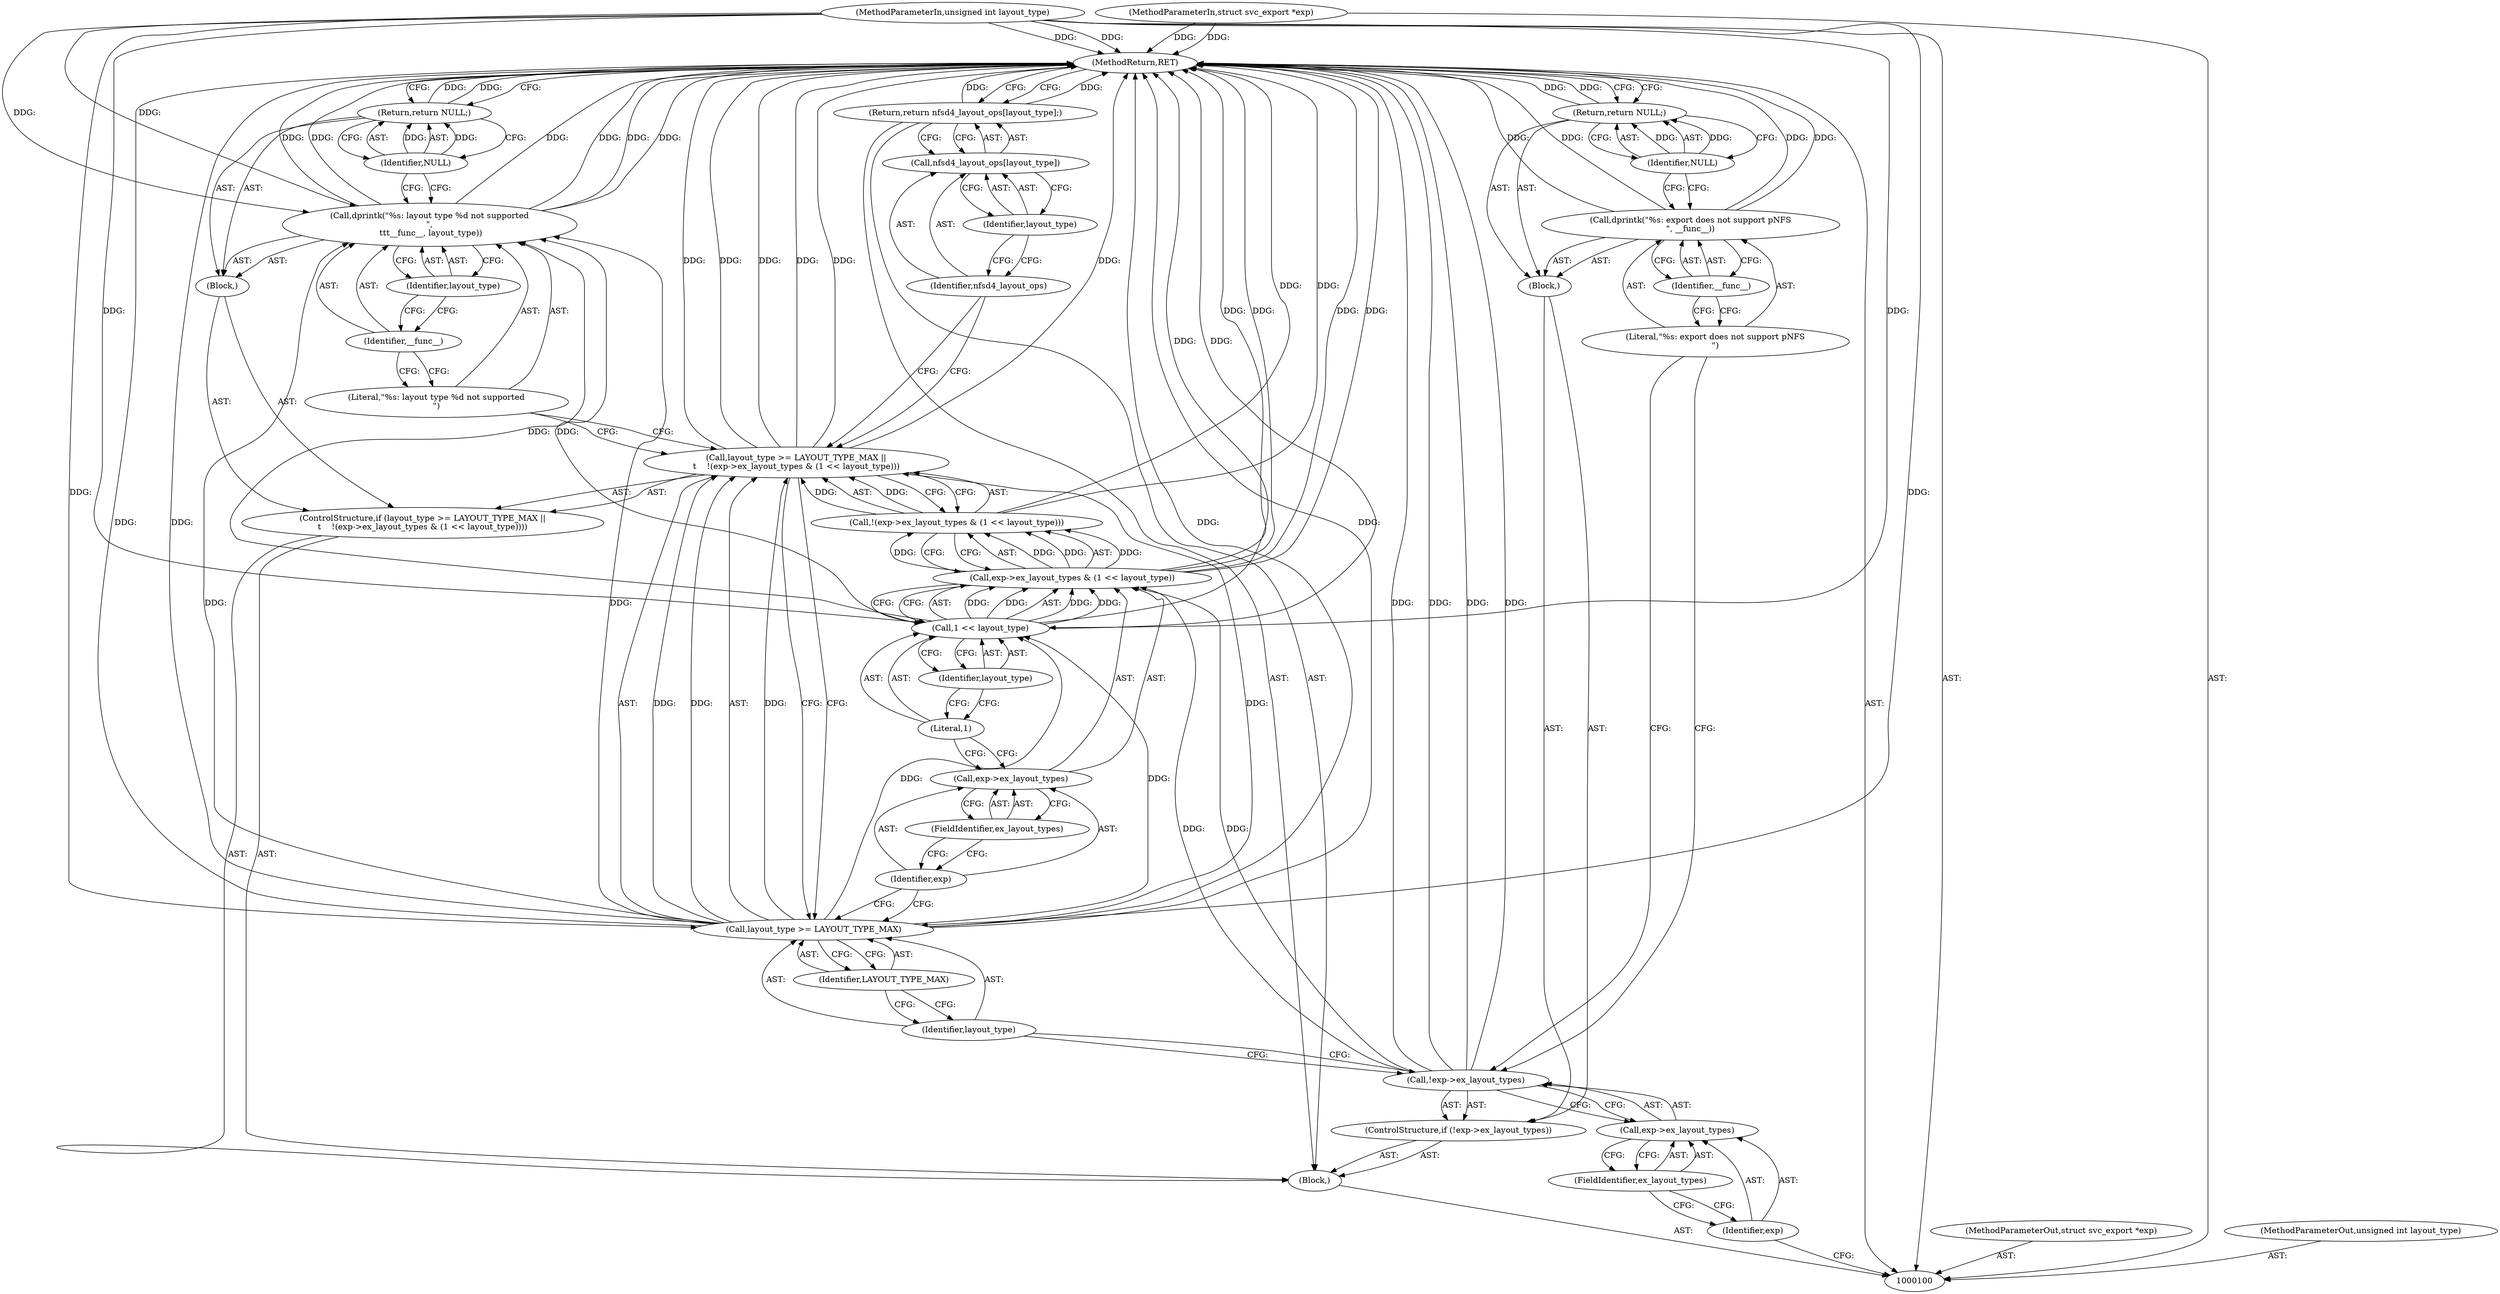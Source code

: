 digraph "0_linux_c70422f760c120480fee4de6c38804c72aa26bc1_9" {
"1000139" [label="(MethodReturn,RET)"];
"1000101" [label="(MethodParameterIn,struct svc_export *exp)"];
"1000187" [label="(MethodParameterOut,struct svc_export *exp)"];
"1000102" [label="(MethodParameterIn,unsigned int layout_type)"];
"1000188" [label="(MethodParameterOut,unsigned int layout_type)"];
"1000130" [label="(Literal,\"%s: layout type %d not supported\n\")"];
"1000129" [label="(Call,dprintk(\"%s: layout type %d not supported\n\",\n \t\t\t__func__, layout_type))"];
"1000132" [label="(Identifier,layout_type)"];
"1000131" [label="(Identifier,__func__)"];
"1000134" [label="(Identifier,NULL)"];
"1000133" [label="(Return,return NULL;)"];
"1000135" [label="(Return,return nfsd4_layout_ops[layout_type];)"];
"1000138" [label="(Identifier,layout_type)"];
"1000136" [label="(Call,nfsd4_layout_ops[layout_type])"];
"1000137" [label="(Identifier,nfsd4_layout_ops)"];
"1000103" [label="(Block,)"];
"1000104" [label="(ControlStructure,if (!exp->ex_layout_types))"];
"1000108" [label="(FieldIdentifier,ex_layout_types)"];
"1000109" [label="(Block,)"];
"1000105" [label="(Call,!exp->ex_layout_types)"];
"1000106" [label="(Call,exp->ex_layout_types)"];
"1000107" [label="(Identifier,exp)"];
"1000111" [label="(Literal,\"%s: export does not support pNFS\n\")"];
"1000110" [label="(Call,dprintk(\"%s: export does not support pNFS\n\", __func__))"];
"1000112" [label="(Identifier,__func__)"];
"1000114" [label="(Identifier,NULL)"];
"1000113" [label="(Return,return NULL;)"];
"1000115" [label="(ControlStructure,if (layout_type >= LAYOUT_TYPE_MAX ||\n\t    !(exp->ex_layout_types & (1 << layout_type))))"];
"1000119" [label="(Identifier,LAYOUT_TYPE_MAX)"];
"1000116" [label="(Call,layout_type >= LAYOUT_TYPE_MAX ||\n\t    !(exp->ex_layout_types & (1 << layout_type)))"];
"1000117" [label="(Call,layout_type >= LAYOUT_TYPE_MAX)"];
"1000118" [label="(Identifier,layout_type)"];
"1000124" [label="(FieldIdentifier,ex_layout_types)"];
"1000125" [label="(Call,1 << layout_type)"];
"1000126" [label="(Literal,1)"];
"1000127" [label="(Identifier,layout_type)"];
"1000120" [label="(Call,!(exp->ex_layout_types & (1 << layout_type)))"];
"1000128" [label="(Block,)"];
"1000121" [label="(Call,exp->ex_layout_types & (1 << layout_type))"];
"1000122" [label="(Call,exp->ex_layout_types)"];
"1000123" [label="(Identifier,exp)"];
"1000139" -> "1000100"  [label="AST: "];
"1000139" -> "1000113"  [label="CFG: "];
"1000139" -> "1000133"  [label="CFG: "];
"1000139" -> "1000135"  [label="CFG: "];
"1000116" -> "1000139"  [label="DDG: "];
"1000116" -> "1000139"  [label="DDG: "];
"1000116" -> "1000139"  [label="DDG: "];
"1000121" -> "1000139"  [label="DDG: "];
"1000121" -> "1000139"  [label="DDG: "];
"1000105" -> "1000139"  [label="DDG: "];
"1000105" -> "1000139"  [label="DDG: "];
"1000129" -> "1000139"  [label="DDG: "];
"1000129" -> "1000139"  [label="DDG: "];
"1000129" -> "1000139"  [label="DDG: "];
"1000120" -> "1000139"  [label="DDG: "];
"1000125" -> "1000139"  [label="DDG: "];
"1000117" -> "1000139"  [label="DDG: "];
"1000117" -> "1000139"  [label="DDG: "];
"1000102" -> "1000139"  [label="DDG: "];
"1000110" -> "1000139"  [label="DDG: "];
"1000110" -> "1000139"  [label="DDG: "];
"1000101" -> "1000139"  [label="DDG: "];
"1000135" -> "1000139"  [label="DDG: "];
"1000133" -> "1000139"  [label="DDG: "];
"1000113" -> "1000139"  [label="DDG: "];
"1000101" -> "1000100"  [label="AST: "];
"1000101" -> "1000139"  [label="DDG: "];
"1000187" -> "1000100"  [label="AST: "];
"1000102" -> "1000100"  [label="AST: "];
"1000102" -> "1000139"  [label="DDG: "];
"1000102" -> "1000117"  [label="DDG: "];
"1000102" -> "1000125"  [label="DDG: "];
"1000102" -> "1000129"  [label="DDG: "];
"1000188" -> "1000100"  [label="AST: "];
"1000130" -> "1000129"  [label="AST: "];
"1000130" -> "1000116"  [label="CFG: "];
"1000131" -> "1000130"  [label="CFG: "];
"1000129" -> "1000128"  [label="AST: "];
"1000129" -> "1000132"  [label="CFG: "];
"1000130" -> "1000129"  [label="AST: "];
"1000131" -> "1000129"  [label="AST: "];
"1000132" -> "1000129"  [label="AST: "];
"1000134" -> "1000129"  [label="CFG: "];
"1000129" -> "1000139"  [label="DDG: "];
"1000129" -> "1000139"  [label="DDG: "];
"1000129" -> "1000139"  [label="DDG: "];
"1000125" -> "1000129"  [label="DDG: "];
"1000117" -> "1000129"  [label="DDG: "];
"1000102" -> "1000129"  [label="DDG: "];
"1000132" -> "1000129"  [label="AST: "];
"1000132" -> "1000131"  [label="CFG: "];
"1000129" -> "1000132"  [label="CFG: "];
"1000131" -> "1000129"  [label="AST: "];
"1000131" -> "1000130"  [label="CFG: "];
"1000132" -> "1000131"  [label="CFG: "];
"1000134" -> "1000133"  [label="AST: "];
"1000134" -> "1000129"  [label="CFG: "];
"1000133" -> "1000134"  [label="CFG: "];
"1000134" -> "1000133"  [label="DDG: "];
"1000133" -> "1000128"  [label="AST: "];
"1000133" -> "1000134"  [label="CFG: "];
"1000134" -> "1000133"  [label="AST: "];
"1000139" -> "1000133"  [label="CFG: "];
"1000133" -> "1000139"  [label="DDG: "];
"1000134" -> "1000133"  [label="DDG: "];
"1000135" -> "1000103"  [label="AST: "];
"1000135" -> "1000136"  [label="CFG: "];
"1000136" -> "1000135"  [label="AST: "];
"1000139" -> "1000135"  [label="CFG: "];
"1000135" -> "1000139"  [label="DDG: "];
"1000138" -> "1000136"  [label="AST: "];
"1000138" -> "1000137"  [label="CFG: "];
"1000136" -> "1000138"  [label="CFG: "];
"1000136" -> "1000135"  [label="AST: "];
"1000136" -> "1000138"  [label="CFG: "];
"1000137" -> "1000136"  [label="AST: "];
"1000138" -> "1000136"  [label="AST: "];
"1000135" -> "1000136"  [label="CFG: "];
"1000137" -> "1000136"  [label="AST: "];
"1000137" -> "1000116"  [label="CFG: "];
"1000138" -> "1000137"  [label="CFG: "];
"1000103" -> "1000100"  [label="AST: "];
"1000104" -> "1000103"  [label="AST: "];
"1000115" -> "1000103"  [label="AST: "];
"1000135" -> "1000103"  [label="AST: "];
"1000104" -> "1000103"  [label="AST: "];
"1000105" -> "1000104"  [label="AST: "];
"1000109" -> "1000104"  [label="AST: "];
"1000108" -> "1000106"  [label="AST: "];
"1000108" -> "1000107"  [label="CFG: "];
"1000106" -> "1000108"  [label="CFG: "];
"1000109" -> "1000104"  [label="AST: "];
"1000110" -> "1000109"  [label="AST: "];
"1000113" -> "1000109"  [label="AST: "];
"1000105" -> "1000104"  [label="AST: "];
"1000105" -> "1000106"  [label="CFG: "];
"1000106" -> "1000105"  [label="AST: "];
"1000111" -> "1000105"  [label="CFG: "];
"1000118" -> "1000105"  [label="CFG: "];
"1000105" -> "1000139"  [label="DDG: "];
"1000105" -> "1000139"  [label="DDG: "];
"1000105" -> "1000121"  [label="DDG: "];
"1000106" -> "1000105"  [label="AST: "];
"1000106" -> "1000108"  [label="CFG: "];
"1000107" -> "1000106"  [label="AST: "];
"1000108" -> "1000106"  [label="AST: "];
"1000105" -> "1000106"  [label="CFG: "];
"1000107" -> "1000106"  [label="AST: "];
"1000107" -> "1000100"  [label="CFG: "];
"1000108" -> "1000107"  [label="CFG: "];
"1000111" -> "1000110"  [label="AST: "];
"1000111" -> "1000105"  [label="CFG: "];
"1000112" -> "1000111"  [label="CFG: "];
"1000110" -> "1000109"  [label="AST: "];
"1000110" -> "1000112"  [label="CFG: "];
"1000111" -> "1000110"  [label="AST: "];
"1000112" -> "1000110"  [label="AST: "];
"1000114" -> "1000110"  [label="CFG: "];
"1000110" -> "1000139"  [label="DDG: "];
"1000110" -> "1000139"  [label="DDG: "];
"1000112" -> "1000110"  [label="AST: "];
"1000112" -> "1000111"  [label="CFG: "];
"1000110" -> "1000112"  [label="CFG: "];
"1000114" -> "1000113"  [label="AST: "];
"1000114" -> "1000110"  [label="CFG: "];
"1000113" -> "1000114"  [label="CFG: "];
"1000114" -> "1000113"  [label="DDG: "];
"1000113" -> "1000109"  [label="AST: "];
"1000113" -> "1000114"  [label="CFG: "];
"1000114" -> "1000113"  [label="AST: "];
"1000139" -> "1000113"  [label="CFG: "];
"1000113" -> "1000139"  [label="DDG: "];
"1000114" -> "1000113"  [label="DDG: "];
"1000115" -> "1000103"  [label="AST: "];
"1000116" -> "1000115"  [label="AST: "];
"1000128" -> "1000115"  [label="AST: "];
"1000119" -> "1000117"  [label="AST: "];
"1000119" -> "1000118"  [label="CFG: "];
"1000117" -> "1000119"  [label="CFG: "];
"1000116" -> "1000115"  [label="AST: "];
"1000116" -> "1000117"  [label="CFG: "];
"1000116" -> "1000120"  [label="CFG: "];
"1000117" -> "1000116"  [label="AST: "];
"1000120" -> "1000116"  [label="AST: "];
"1000130" -> "1000116"  [label="CFG: "];
"1000137" -> "1000116"  [label="CFG: "];
"1000116" -> "1000139"  [label="DDG: "];
"1000116" -> "1000139"  [label="DDG: "];
"1000116" -> "1000139"  [label="DDG: "];
"1000117" -> "1000116"  [label="DDG: "];
"1000117" -> "1000116"  [label="DDG: "];
"1000120" -> "1000116"  [label="DDG: "];
"1000117" -> "1000116"  [label="AST: "];
"1000117" -> "1000119"  [label="CFG: "];
"1000118" -> "1000117"  [label="AST: "];
"1000119" -> "1000117"  [label="AST: "];
"1000123" -> "1000117"  [label="CFG: "];
"1000116" -> "1000117"  [label="CFG: "];
"1000117" -> "1000139"  [label="DDG: "];
"1000117" -> "1000139"  [label="DDG: "];
"1000117" -> "1000116"  [label="DDG: "];
"1000117" -> "1000116"  [label="DDG: "];
"1000102" -> "1000117"  [label="DDG: "];
"1000117" -> "1000125"  [label="DDG: "];
"1000117" -> "1000129"  [label="DDG: "];
"1000118" -> "1000117"  [label="AST: "];
"1000118" -> "1000105"  [label="CFG: "];
"1000119" -> "1000118"  [label="CFG: "];
"1000124" -> "1000122"  [label="AST: "];
"1000124" -> "1000123"  [label="CFG: "];
"1000122" -> "1000124"  [label="CFG: "];
"1000125" -> "1000121"  [label="AST: "];
"1000125" -> "1000127"  [label="CFG: "];
"1000126" -> "1000125"  [label="AST: "];
"1000127" -> "1000125"  [label="AST: "];
"1000121" -> "1000125"  [label="CFG: "];
"1000125" -> "1000139"  [label="DDG: "];
"1000125" -> "1000121"  [label="DDG: "];
"1000125" -> "1000121"  [label="DDG: "];
"1000117" -> "1000125"  [label="DDG: "];
"1000102" -> "1000125"  [label="DDG: "];
"1000125" -> "1000129"  [label="DDG: "];
"1000126" -> "1000125"  [label="AST: "];
"1000126" -> "1000122"  [label="CFG: "];
"1000127" -> "1000126"  [label="CFG: "];
"1000127" -> "1000125"  [label="AST: "];
"1000127" -> "1000126"  [label="CFG: "];
"1000125" -> "1000127"  [label="CFG: "];
"1000120" -> "1000116"  [label="AST: "];
"1000120" -> "1000121"  [label="CFG: "];
"1000121" -> "1000120"  [label="AST: "];
"1000116" -> "1000120"  [label="CFG: "];
"1000120" -> "1000139"  [label="DDG: "];
"1000120" -> "1000116"  [label="DDG: "];
"1000121" -> "1000120"  [label="DDG: "];
"1000121" -> "1000120"  [label="DDG: "];
"1000128" -> "1000115"  [label="AST: "];
"1000129" -> "1000128"  [label="AST: "];
"1000133" -> "1000128"  [label="AST: "];
"1000121" -> "1000120"  [label="AST: "];
"1000121" -> "1000125"  [label="CFG: "];
"1000122" -> "1000121"  [label="AST: "];
"1000125" -> "1000121"  [label="AST: "];
"1000120" -> "1000121"  [label="CFG: "];
"1000121" -> "1000139"  [label="DDG: "];
"1000121" -> "1000139"  [label="DDG: "];
"1000121" -> "1000120"  [label="DDG: "];
"1000121" -> "1000120"  [label="DDG: "];
"1000105" -> "1000121"  [label="DDG: "];
"1000125" -> "1000121"  [label="DDG: "];
"1000125" -> "1000121"  [label="DDG: "];
"1000122" -> "1000121"  [label="AST: "];
"1000122" -> "1000124"  [label="CFG: "];
"1000123" -> "1000122"  [label="AST: "];
"1000124" -> "1000122"  [label="AST: "];
"1000126" -> "1000122"  [label="CFG: "];
"1000123" -> "1000122"  [label="AST: "];
"1000123" -> "1000117"  [label="CFG: "];
"1000124" -> "1000123"  [label="CFG: "];
}
